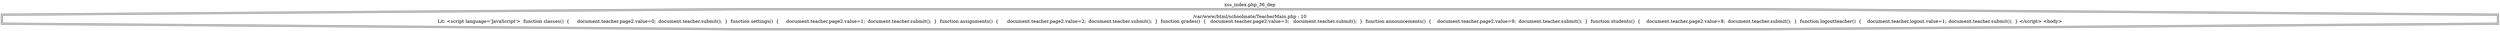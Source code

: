 digraph cfg {
  label="xss_index.php_36_dep";
  labelloc=t;
  n1 [shape=doubleoctagon, label="/var/www/html/schoolmate/TeacherMain.php : 10\nLit: <script language='JavaScript'>  function classes()  {	document.teacher.page2.value=0;	document.teacher.submit();  }  function settings()  {	document.teacher.page2.value=1;	document.teacher.submit();  }  function assignments()  {	document.teacher.page2.value=2;	document.teacher.submit();  }  function grades()  {   document.teacher.page2.value=3;   document.teacher.submit();  }  function announcements()  {	document.teacher.page2.value=9;	document.teacher.submit();  }  function students()  {	document.teacher.page2.value=8;	document.teacher.submit();  }  function logoutteacher()  {	document.teacher.logout.value=1;	document.teacher.submit();  } </script> <body>\n"];
}

